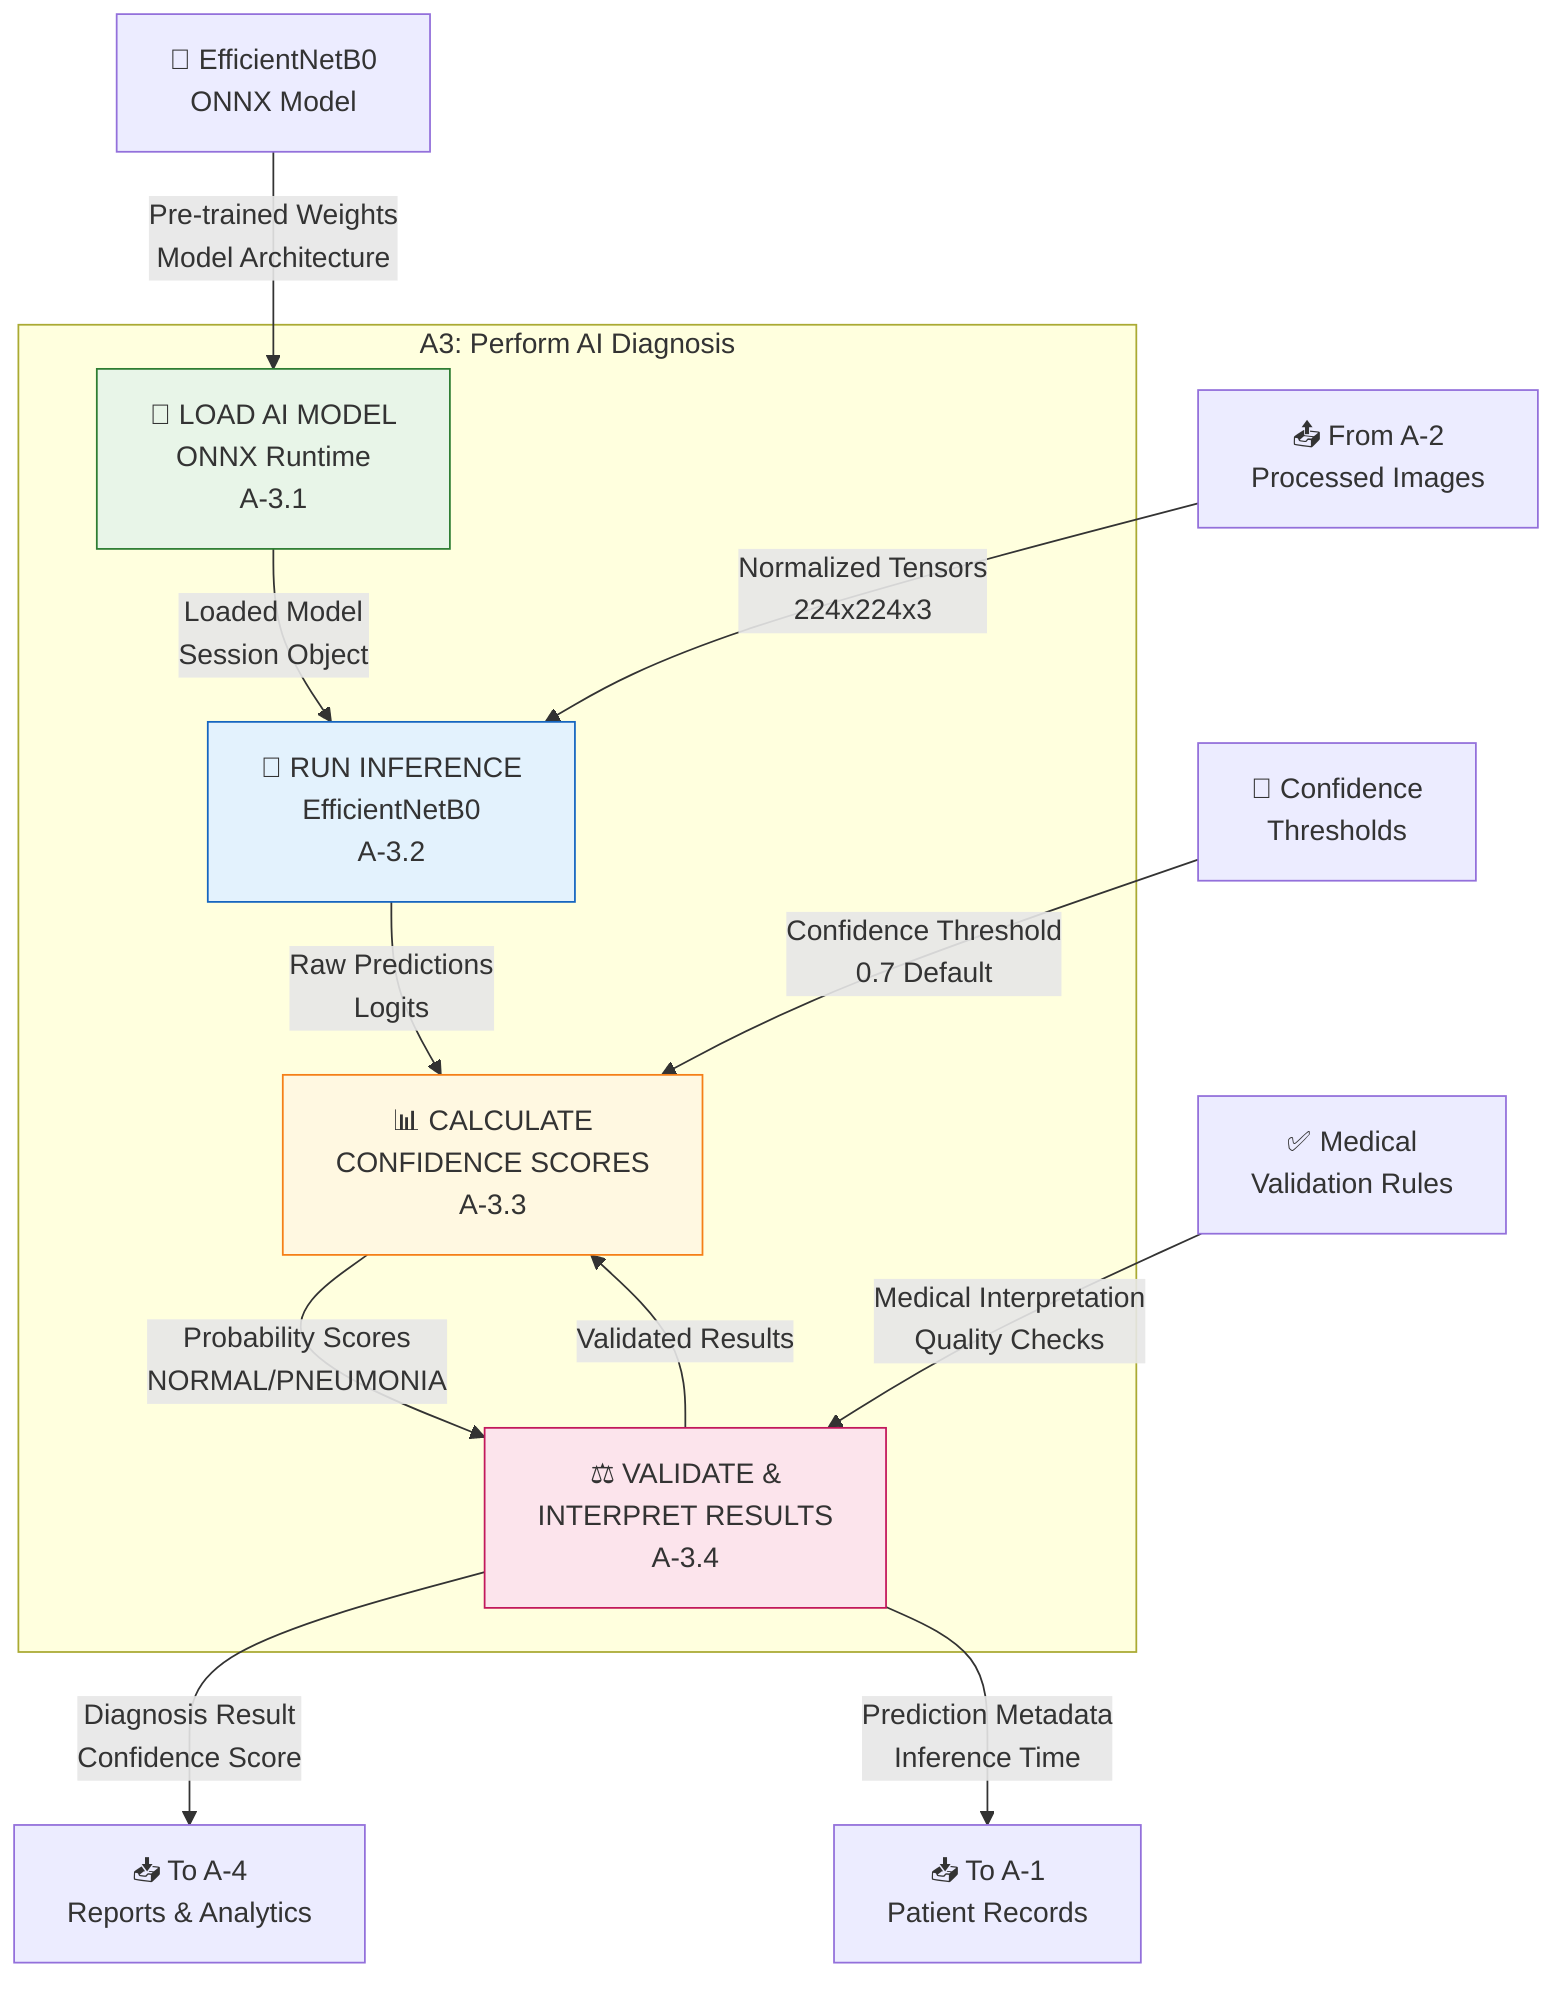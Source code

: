 graph TB
    subgraph "A3: Perform AI Diagnosis"
        A31[🚀 LOAD AI MODEL<br/>ONNX Runtime<br/>A-3.1]
        A32[🧠 RUN INFERENCE<br/>EfficientNetB0<br/>A-3.2]
        A33[📊 CALCULATE<br/>CONFIDENCE SCORES<br/>A-3.3]
        A34[⚖️ VALIDATE &<br/>INTERPRET RESULTS<br/>A-3.4]
    end

    %% External entities
    MODEL[🤖 EfficientNetB0<br/>ONNX Model]
    THRESH[📏 Confidence<br/>Thresholds]
    VALID[✅ Medical<br/>Validation Rules]

    %% Inputs
    MODEL -->|Pre-trained Weights<br/>Model Architecture| A31
    THRESH -->|Confidence Threshold<br/>0.7 Default| A33

    %% From A2
    A2_OUT[📤 From A-2<br/>Processed Images] -->|Normalized Tensors<br/>224x224x3| A32

    %% Inter-function flows
    A31 -->|Loaded Model<br/>Session Object| A32
    A32 -->|Raw Predictions<br/>Logits| A33
    A33 -->|Probability Scores<br/>NORMAL/PNEUMONIA| A34
    A34 -->|Validated Results| A33

    %% Outputs
    A34 -->|Diagnosis Result<br/>Confidence Score| A4_IN[📥 To A-4<br/>Reports & Analytics]
    A34 -->|Prediction Metadata<br/>Inference Time| A1_IN[📥 To A-1<br/>Patient Records]

    %% Validation
    VALID -->|Medical Interpretation<br/>Quality Checks| A34

    style A31 fill:#e8f5e8,stroke:#2e7d32
    style A32 fill:#e3f2fd,stroke:#1565c0
    style A33 fill:#fff8e1,stroke:#f57f17
    style A34 fill:#fce4ec,stroke:#c2185b